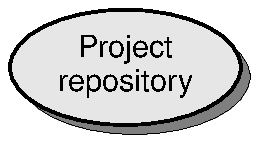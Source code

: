 .ft H
.ps 11
.vs 12
.PS
	scale = 1.3
	drop = .06
	f = .5
	w = 1.3
	h = .7
R:	ellipse thick 0 fill f wid 1.5 ht .75
S:	ellipse thick 1 wid 1.5 ht .75 fill .1 "Project" "repository" \
	    with .n at last ellipse.n + (-drop, drop)
.PE
.ps \n[PS]
.vs \n[VS]
.ft
